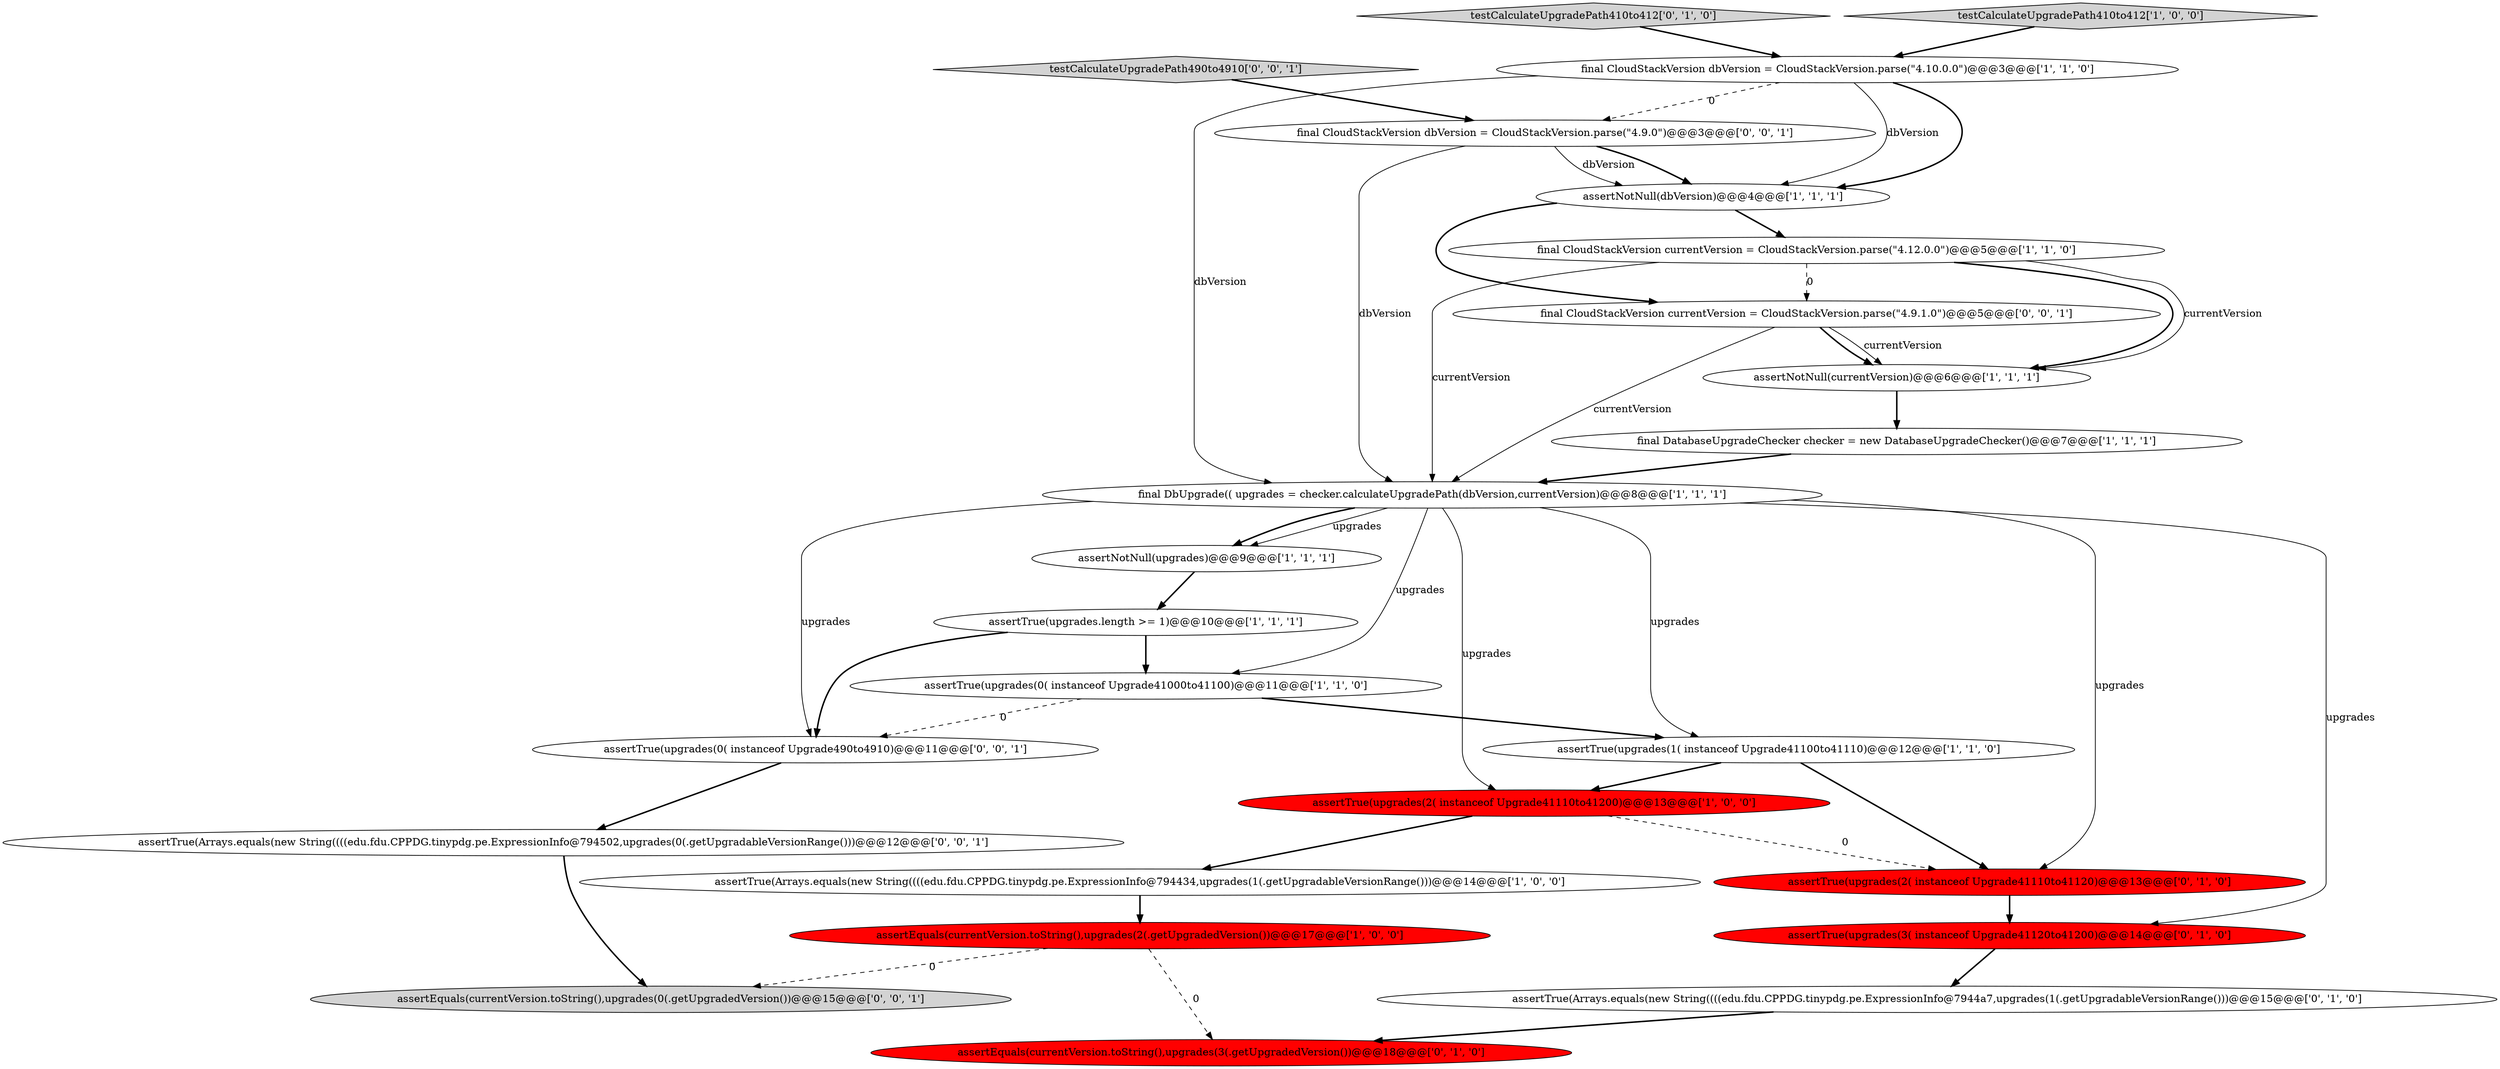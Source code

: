 digraph {
16 [style = filled, label = "assertTrue(Arrays.equals(new String((((edu.fdu.CPPDG.tinypdg.pe.ExpressionInfo@7944a7,upgrades(1(.getUpgradableVersionRange()))@@@15@@@['0', '1', '0']", fillcolor = white, shape = ellipse image = "AAA0AAABBB2BBB"];
22 [style = filled, label = "final CloudStackVersion currentVersion = CloudStackVersion.parse(\"4.9.1.0\")@@@5@@@['0', '0', '1']", fillcolor = white, shape = ellipse image = "AAA0AAABBB3BBB"];
4 [style = filled, label = "assertTrue(upgrades(2( instanceof Upgrade41110to41200)@@@13@@@['1', '0', '0']", fillcolor = red, shape = ellipse image = "AAA1AAABBB1BBB"];
24 [style = filled, label = "assertEquals(currentVersion.toString(),upgrades(0(.getUpgradedVersion())@@@15@@@['0', '0', '1']", fillcolor = lightgray, shape = ellipse image = "AAA0AAABBB3BBB"];
8 [style = filled, label = "assertTrue(Arrays.equals(new String((((edu.fdu.CPPDG.tinypdg.pe.ExpressionInfo@794434,upgrades(1(.getUpgradableVersionRange()))@@@14@@@['1', '0', '0']", fillcolor = white, shape = ellipse image = "AAA0AAABBB1BBB"];
9 [style = filled, label = "assertTrue(upgrades.length >= 1)@@@10@@@['1', '1', '1']", fillcolor = white, shape = ellipse image = "AAA0AAABBB1BBB"];
18 [style = filled, label = "assertTrue(upgrades(3( instanceof Upgrade41120to41200)@@@14@@@['0', '1', '0']", fillcolor = red, shape = ellipse image = "AAA1AAABBB2BBB"];
20 [style = filled, label = "testCalculateUpgradePath490to4910['0', '0', '1']", fillcolor = lightgray, shape = diamond image = "AAA0AAABBB3BBB"];
1 [style = filled, label = "assertTrue(upgrades(0( instanceof Upgrade41000to41100)@@@11@@@['1', '1', '0']", fillcolor = white, shape = ellipse image = "AAA0AAABBB1BBB"];
7 [style = filled, label = "assertTrue(upgrades(1( instanceof Upgrade41100to41110)@@@12@@@['1', '1', '0']", fillcolor = white, shape = ellipse image = "AAA0AAABBB1BBB"];
14 [style = filled, label = "assertTrue(upgrades(2( instanceof Upgrade41110to41120)@@@13@@@['0', '1', '0']", fillcolor = red, shape = ellipse image = "AAA1AAABBB2BBB"];
12 [style = filled, label = "final CloudStackVersion dbVersion = CloudStackVersion.parse(\"4.10.0.0\")@@@3@@@['1', '1', '0']", fillcolor = white, shape = ellipse image = "AAA0AAABBB1BBB"];
0 [style = filled, label = "assertEquals(currentVersion.toString(),upgrades(2(.getUpgradedVersion())@@@17@@@['1', '0', '0']", fillcolor = red, shape = ellipse image = "AAA1AAABBB1BBB"];
13 [style = filled, label = "assertNotNull(currentVersion)@@@6@@@['1', '1', '1']", fillcolor = white, shape = ellipse image = "AAA0AAABBB1BBB"];
19 [style = filled, label = "assertTrue(Arrays.equals(new String((((edu.fdu.CPPDG.tinypdg.pe.ExpressionInfo@794502,upgrades(0(.getUpgradableVersionRange()))@@@12@@@['0', '0', '1']", fillcolor = white, shape = ellipse image = "AAA0AAABBB3BBB"];
21 [style = filled, label = "final CloudStackVersion dbVersion = CloudStackVersion.parse(\"4.9.0\")@@@3@@@['0', '0', '1']", fillcolor = white, shape = ellipse image = "AAA0AAABBB3BBB"];
23 [style = filled, label = "assertTrue(upgrades(0( instanceof Upgrade490to4910)@@@11@@@['0', '0', '1']", fillcolor = white, shape = ellipse image = "AAA0AAABBB3BBB"];
10 [style = filled, label = "assertNotNull(dbVersion)@@@4@@@['1', '1', '1']", fillcolor = white, shape = ellipse image = "AAA0AAABBB1BBB"];
15 [style = filled, label = "testCalculateUpgradePath410to412['0', '1', '0']", fillcolor = lightgray, shape = diamond image = "AAA0AAABBB2BBB"];
6 [style = filled, label = "assertNotNull(upgrades)@@@9@@@['1', '1', '1']", fillcolor = white, shape = ellipse image = "AAA0AAABBB1BBB"];
5 [style = filled, label = "final DbUpgrade(( upgrades = checker.calculateUpgradePath(dbVersion,currentVersion)@@@8@@@['1', '1', '1']", fillcolor = white, shape = ellipse image = "AAA0AAABBB1BBB"];
17 [style = filled, label = "assertEquals(currentVersion.toString(),upgrades(3(.getUpgradedVersion())@@@18@@@['0', '1', '0']", fillcolor = red, shape = ellipse image = "AAA1AAABBB2BBB"];
11 [style = filled, label = "testCalculateUpgradePath410to412['1', '0', '0']", fillcolor = lightgray, shape = diamond image = "AAA0AAABBB1BBB"];
2 [style = filled, label = "final CloudStackVersion currentVersion = CloudStackVersion.parse(\"4.12.0.0\")@@@5@@@['1', '1', '0']", fillcolor = white, shape = ellipse image = "AAA0AAABBB1BBB"];
3 [style = filled, label = "final DatabaseUpgradeChecker checker = new DatabaseUpgradeChecker()@@@7@@@['1', '1', '1']", fillcolor = white, shape = ellipse image = "AAA0AAABBB1BBB"];
10->22 [style = bold, label=""];
21->10 [style = bold, label=""];
21->10 [style = solid, label="dbVersion"];
12->5 [style = solid, label="dbVersion"];
21->5 [style = solid, label="dbVersion"];
22->5 [style = solid, label="currentVersion"];
11->12 [style = bold, label=""];
7->4 [style = bold, label=""];
16->17 [style = bold, label=""];
5->4 [style = solid, label="upgrades"];
1->7 [style = bold, label=""];
0->17 [style = dashed, label="0"];
5->1 [style = solid, label="upgrades"];
5->18 [style = solid, label="upgrades"];
12->21 [style = dashed, label="0"];
2->13 [style = bold, label=""];
7->14 [style = bold, label=""];
5->7 [style = solid, label="upgrades"];
8->0 [style = bold, label=""];
9->23 [style = bold, label=""];
19->24 [style = bold, label=""];
20->21 [style = bold, label=""];
3->5 [style = bold, label=""];
12->10 [style = bold, label=""];
5->6 [style = bold, label=""];
13->3 [style = bold, label=""];
5->14 [style = solid, label="upgrades"];
2->13 [style = solid, label="currentVersion"];
23->19 [style = bold, label=""];
5->23 [style = solid, label="upgrades"];
12->10 [style = solid, label="dbVersion"];
0->24 [style = dashed, label="0"];
4->8 [style = bold, label=""];
14->18 [style = bold, label=""];
10->2 [style = bold, label=""];
15->12 [style = bold, label=""];
4->14 [style = dashed, label="0"];
6->9 [style = bold, label=""];
9->1 [style = bold, label=""];
22->13 [style = solid, label="currentVersion"];
2->5 [style = solid, label="currentVersion"];
2->22 [style = dashed, label="0"];
1->23 [style = dashed, label="0"];
5->6 [style = solid, label="upgrades"];
22->13 [style = bold, label=""];
18->16 [style = bold, label=""];
}

